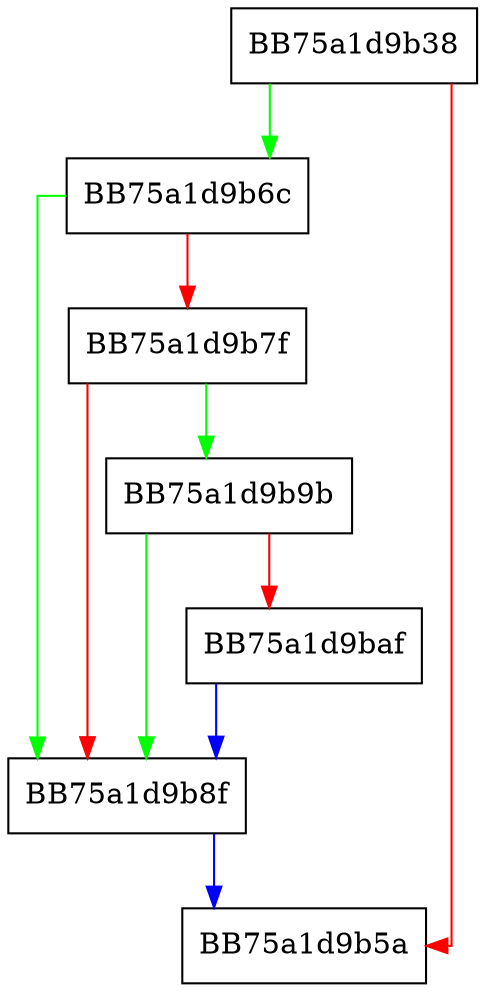 digraph HasUserListChanged {
  node [shape="box"];
  graph [splines=ortho];
  BB75a1d9b38 -> BB75a1d9b6c [color="green"];
  BB75a1d9b38 -> BB75a1d9b5a [color="red"];
  BB75a1d9b6c -> BB75a1d9b8f [color="green"];
  BB75a1d9b6c -> BB75a1d9b7f [color="red"];
  BB75a1d9b7f -> BB75a1d9b9b [color="green"];
  BB75a1d9b7f -> BB75a1d9b8f [color="red"];
  BB75a1d9b8f -> BB75a1d9b5a [color="blue"];
  BB75a1d9b9b -> BB75a1d9b8f [color="green"];
  BB75a1d9b9b -> BB75a1d9baf [color="red"];
  BB75a1d9baf -> BB75a1d9b8f [color="blue"];
}